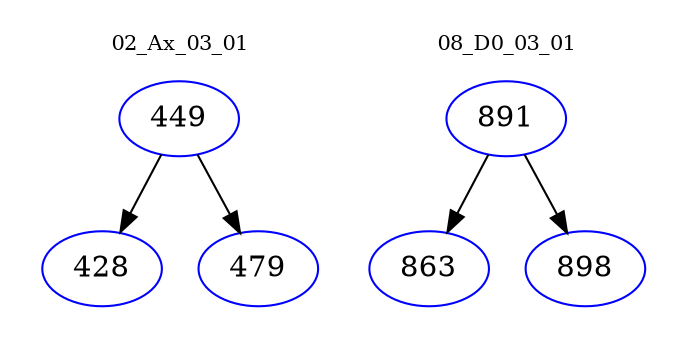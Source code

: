 digraph{
subgraph cluster_0 {
color = white
label = "02_Ax_03_01";
fontsize=10;
T0_449 [label="449", color="blue"]
T0_449 -> T0_428 [color="black"]
T0_428 [label="428", color="blue"]
T0_449 -> T0_479 [color="black"]
T0_479 [label="479", color="blue"]
}
subgraph cluster_1 {
color = white
label = "08_D0_03_01";
fontsize=10;
T1_891 [label="891", color="blue"]
T1_891 -> T1_863 [color="black"]
T1_863 [label="863", color="blue"]
T1_891 -> T1_898 [color="black"]
T1_898 [label="898", color="blue"]
}
}
